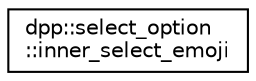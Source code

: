 digraph "Graphical Class Hierarchy"
{
 // INTERACTIVE_SVG=YES
  edge [fontname="Helvetica",fontsize="10",labelfontname="Helvetica",labelfontsize="10"];
  node [fontname="Helvetica",fontsize="10",shape=record];
  rankdir="LR";
  Node1 [label="dpp::select_option\l::inner_select_emoji",height=0.2,width=0.4,color="black", fillcolor="white", style="filled",URL="$structdpp_1_1select__option_1_1inner__select__emoji.html"];
}
